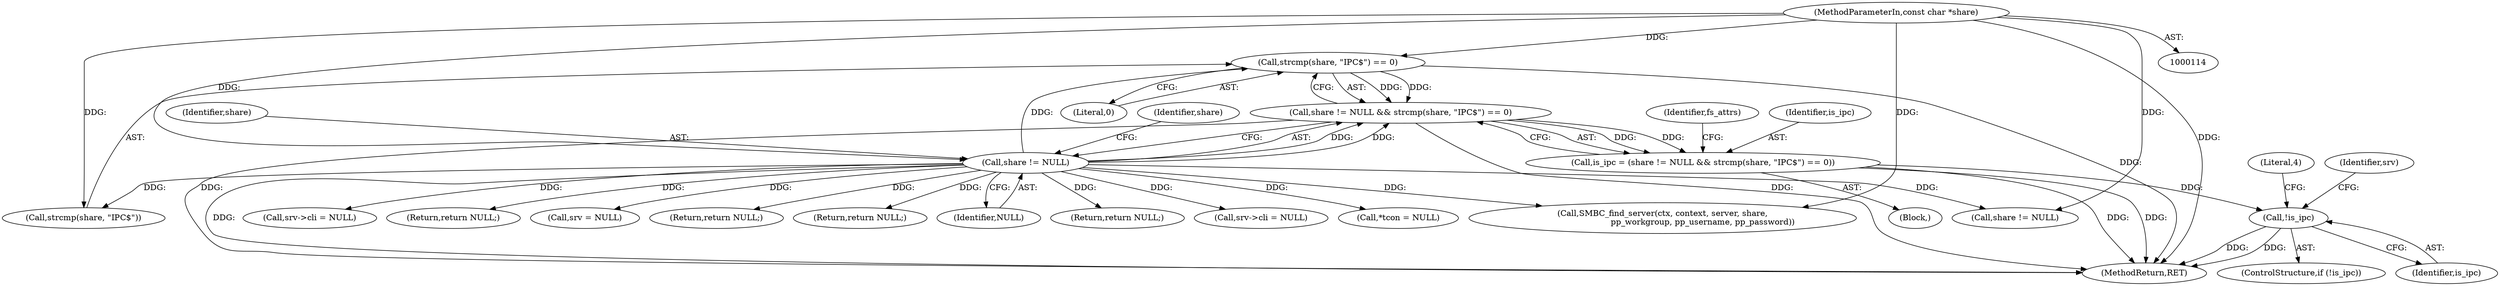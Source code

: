 digraph "0_samba_1ba49b8f389eda3414b14410c7fbcb4041ca06b1@API" {
"1000149" [label="(Call,strcmp(share, \"IPC$\") == 0)"];
"1000146" [label="(Call,share != NULL)"];
"1000120" [label="(MethodParameterIn,const char *share)"];
"1000145" [label="(Call,share != NULL && strcmp(share, \"IPC$\") == 0)"];
"1000143" [label="(Call,is_ipc = (share != NULL && strcmp(share, \"IPC$\") == 0))"];
"1000356" [label="(Call,!is_ipc)"];
"1000150" [label="(Call,strcmp(share, \"IPC$\"))"];
"1000120" [label="(MethodParameterIn,const char *share)"];
"1000261" [label="(Call,srv->cli = NULL)"];
"1000149" [label="(Call,strcmp(share, \"IPC$\") == 0)"];
"1000151" [label="(Identifier,share)"];
"1000147" [label="(Identifier,share)"];
"1000153" [label="(Literal,0)"];
"1000146" [label="(Call,share != NULL)"];
"1000167" [label="(Call,*tcon = NULL)"];
"1000303" [label="(Call,srv->cli = NULL)"];
"1000156" [label="(Identifier,fs_attrs)"];
"1000269" [label="(Return,return NULL;)"];
"1000355" [label="(ControlStructure,if (!is_ipc))"];
"1000311" [label="(Call,srv = NULL)"];
"1000194" [label="(Call,SMBC_find_server(ctx, context, server, share,\n                               pp_workgroup, pp_username, pp_password))"];
"1000356" [label="(Call,!is_ipc)"];
"1000125" [label="(Block,)"];
"1000190" [label="(Return,return NULL;)"];
"1000143" [label="(Call,is_ipc = (share != NULL && strcmp(share, \"IPC$\") == 0))"];
"1000360" [label="(Literal,4)"];
"1000496" [label="(MethodReturn,RET)"];
"1000378" [label="(Identifier,srv)"];
"1000416" [label="(Return,return NULL;)"];
"1000148" [label="(Identifier,NULL)"];
"1000357" [label="(Identifier,is_ipc)"];
"1000434" [label="(Return,return NULL;)"];
"1000145" [label="(Call,share != NULL && strcmp(share, \"IPC$\") == 0)"];
"1000206" [label="(Call,share != NULL)"];
"1000144" [label="(Identifier,is_ipc)"];
"1000149" -> "1000145"  [label="AST: "];
"1000149" -> "1000153"  [label="CFG: "];
"1000150" -> "1000149"  [label="AST: "];
"1000153" -> "1000149"  [label="AST: "];
"1000145" -> "1000149"  [label="CFG: "];
"1000149" -> "1000496"  [label="DDG: "];
"1000149" -> "1000145"  [label="DDG: "];
"1000149" -> "1000145"  [label="DDG: "];
"1000146" -> "1000149"  [label="DDG: "];
"1000120" -> "1000149"  [label="DDG: "];
"1000146" -> "1000145"  [label="AST: "];
"1000146" -> "1000148"  [label="CFG: "];
"1000147" -> "1000146"  [label="AST: "];
"1000148" -> "1000146"  [label="AST: "];
"1000151" -> "1000146"  [label="CFG: "];
"1000145" -> "1000146"  [label="CFG: "];
"1000146" -> "1000496"  [label="DDG: "];
"1000146" -> "1000145"  [label="DDG: "];
"1000146" -> "1000145"  [label="DDG: "];
"1000120" -> "1000146"  [label="DDG: "];
"1000146" -> "1000150"  [label="DDG: "];
"1000146" -> "1000167"  [label="DDG: "];
"1000146" -> "1000190"  [label="DDG: "];
"1000146" -> "1000194"  [label="DDG: "];
"1000146" -> "1000206"  [label="DDG: "];
"1000146" -> "1000261"  [label="DDG: "];
"1000146" -> "1000269"  [label="DDG: "];
"1000146" -> "1000303"  [label="DDG: "];
"1000146" -> "1000311"  [label="DDG: "];
"1000146" -> "1000416"  [label="DDG: "];
"1000146" -> "1000434"  [label="DDG: "];
"1000120" -> "1000114"  [label="AST: "];
"1000120" -> "1000496"  [label="DDG: "];
"1000120" -> "1000150"  [label="DDG: "];
"1000120" -> "1000194"  [label="DDG: "];
"1000120" -> "1000206"  [label="DDG: "];
"1000145" -> "1000143"  [label="AST: "];
"1000143" -> "1000145"  [label="CFG: "];
"1000145" -> "1000496"  [label="DDG: "];
"1000145" -> "1000496"  [label="DDG: "];
"1000145" -> "1000143"  [label="DDG: "];
"1000145" -> "1000143"  [label="DDG: "];
"1000143" -> "1000125"  [label="AST: "];
"1000144" -> "1000143"  [label="AST: "];
"1000156" -> "1000143"  [label="CFG: "];
"1000143" -> "1000496"  [label="DDG: "];
"1000143" -> "1000496"  [label="DDG: "];
"1000143" -> "1000356"  [label="DDG: "];
"1000356" -> "1000355"  [label="AST: "];
"1000356" -> "1000357"  [label="CFG: "];
"1000357" -> "1000356"  [label="AST: "];
"1000360" -> "1000356"  [label="CFG: "];
"1000378" -> "1000356"  [label="CFG: "];
"1000356" -> "1000496"  [label="DDG: "];
"1000356" -> "1000496"  [label="DDG: "];
}
